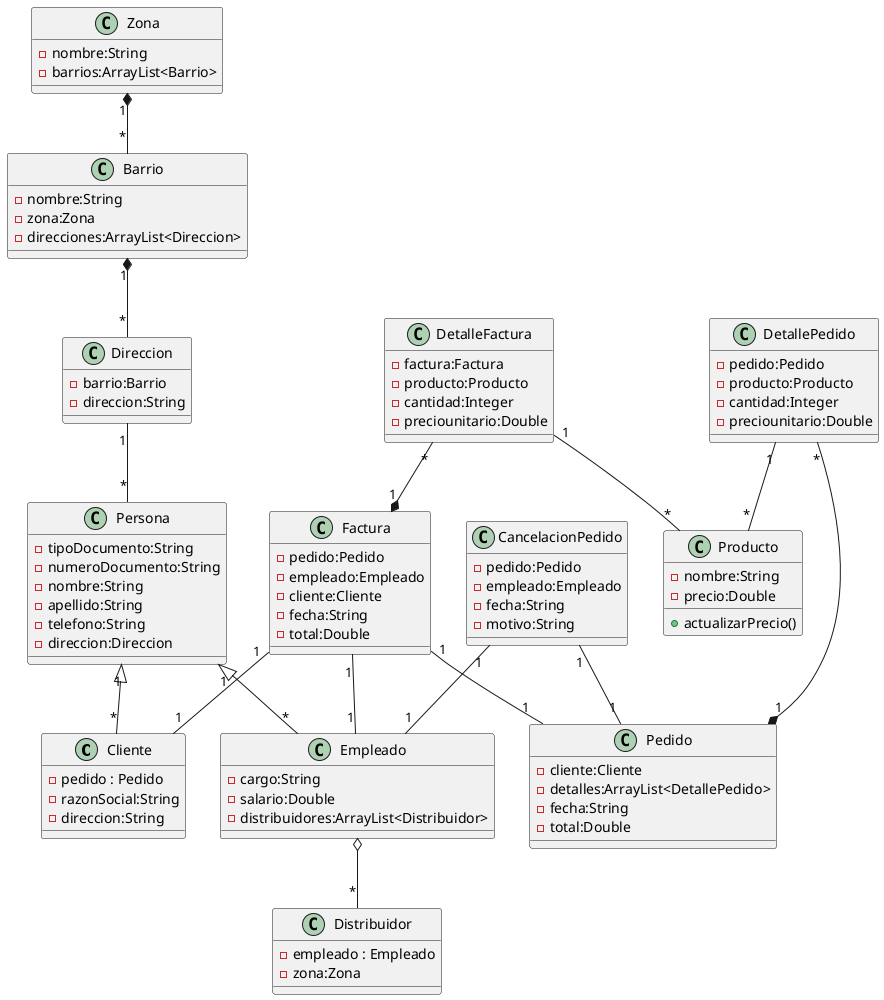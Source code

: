 Realizar el diagrama de clases  utilizando UML
*/
@startuml Clases

class Cliente{
    -pedido : Pedido
    -razonSocial:String
	-direccion:String


}

class Persona{
	-tipoDocumento:String
	-numeroDocumento:String
	-nombre:String
	-apellido:String
	-telefono:String
	-direccion:Direccion

}



class Empleado{
    -cargo:String
    -salario:Double
	-distribuidores:ArrayList<Distribuidor>

}

class Distribuidor{
	-empleado : Empleado
	-zona:Zona
}


class Direccion{
    -barrio:Barrio
    -direccion:String

}

class Barrio{
	-nombre:String
	-zona:Zona
	-direcciones:ArrayList<Direccion>

}

class Zona{
	-nombre:String
	-barrios:ArrayList<Barrio>

}


class Pedido{
	-cliente:Cliente
	-detalles:ArrayList<DetallePedido>
	-fecha:String
	-total:Double

}

class DetallePedido{
	-pedido:Pedido
	-producto:Producto
	-cantidad:Integer
	-preciounitario:Double

}

class Producto{
	-nombre:String
	-precio:Double
	+actualizarPrecio()

}

class Factura{
	-pedido:Pedido
	-empleado:Empleado
	-cliente:Cliente
	-fecha:String
	-total:Double


}

class DetalleFactura{
	-factura:Factura
	-producto:Producto
	-cantidad:Integer
	-preciounitario:Double

}

class CancelacionPedido{
	-pedido:Pedido
	-empleado:Empleado
	-fecha:String
	-motivo:String

}



Persona "1"<|--"*" Empleado
Empleado o--"*" Distribuidor
Persona "1"<|--"*" Cliente
Barrio "1"*--"*" Direccion
Zona "1"*--"*" Barrio
Direccion "1"--"*" Persona

DetallePedido "1"--"*" Producto
Factura "1"--"1" Pedido
Factura "1"--"1" Empleado
Factura "1"--"1" Cliente
DetalleFactura "*"--*"1" Factura
DetallePedido "*"--*"1" Pedido
DetalleFactura "1"--"*" Producto
CancelacionPedido "1"--"1" Pedido
CancelacionPedido "1"--"1" Empleado





@enduml
